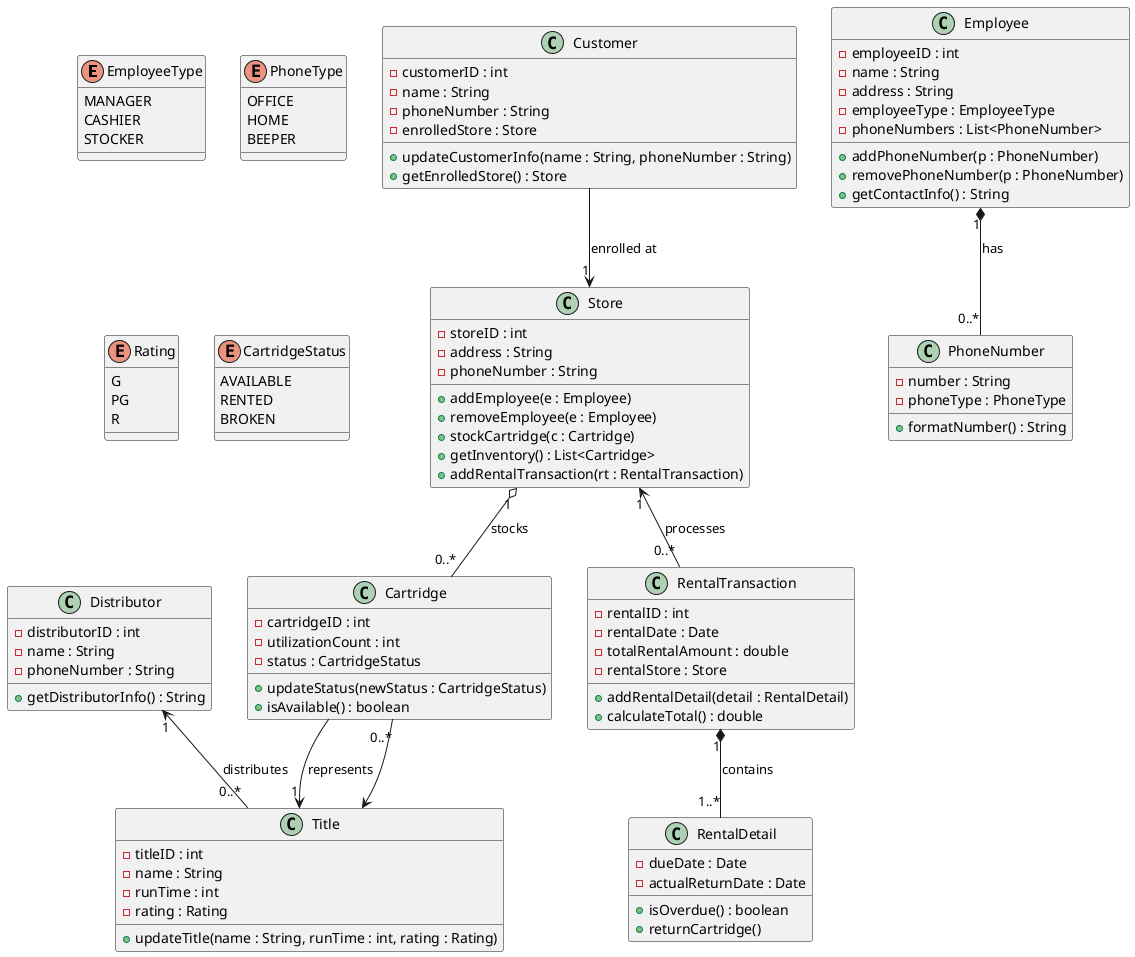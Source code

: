 @startuml

'---------- Enumerations ----------
enum EmployeeType {
  MANAGER
  CASHIER
  STOCKER
}

enum PhoneType {
  OFFICE
  HOME
  BEEPER
}

enum Rating {
  G
  PG
  R
}

enum CartridgeStatus {
  AVAILABLE
  RENTED
  BROKEN
}

'---------- Classes ----------
class Store {
  - storeID : int
  - address : String
  - phoneNumber : String
  + addEmployee(e : Employee)
  + removeEmployee(e : Employee)
  + stockCartridge(c : Cartridge)
  + getInventory() : List<Cartridge>
  + addRentalTransaction(rt : RentalTransaction)
}

class Employee {
  - employeeID : int
  - name : String
  - address : String
  - employeeType : EmployeeType
  - phoneNumbers : List<PhoneNumber>
  + addPhoneNumber(p : PhoneNumber)
  + removePhoneNumber(p : PhoneNumber)
  + getContactInfo() : String
}

class PhoneNumber {
  - number : String
  - phoneType : PhoneType
  + formatNumber() : String
}

class Title {
  - titleID : int
  - name : String
  - runTime : int
  - rating : Rating
  + updateTitle(name : String, runTime : int, rating : Rating)
}

class Distributor {
  - distributorID : int
  - name : String
  - phoneNumber : String
  + getDistributorInfo() : String
}

class Cartridge {
  - cartridgeID : int
  - utilizationCount : int
  - status : CartridgeStatus
  + updateStatus(newStatus : CartridgeStatus)
  + isAvailable() : boolean
}

class Customer {
  - customerID : int
  - name : String
  - phoneNumber : String
  - enrolledStore : Store
  + updateCustomerInfo(name : String, phoneNumber : String)
  + getEnrolledStore() : Store
}

class RentalTransaction {
  - rentalID : int
  - rentalDate : Date
  - totalRentalAmount : double
  - rentalStore : Store
  + addRentalDetail(detail : RentalDetail)
  + calculateTotal() : double
}

class RentalDetail {
  - dueDate : Date
  - actualReturnDate : Date
  + isOverdue() : boolean
  + returnCartridge()
}

'---------- Associations & Relationships ----------

' Employee has a composition relationship with PhoneNumber
Employee "1" *-- "0..*" PhoneNumber : has

' Customer enrolled in one Store
Customer --> "1" Store : enrolled at

' Many RentalTransaction are associated with one Store
Store "1" <-- "0..*" RentalTransaction : processes

' RentalTransaction composes RentalDetail (aggregation/composition)
RentalTransaction "1" *-- "1..*" RentalDetail : contains

' A Store stocks many Cartridges (physical copies)
Store "1" o-- "0..*" Cartridge : stocks

' Each Cartridge is an instance of a Title
Cartridge --> "1" Title : represents

' A Title can be available at many Stores via Cartridges
Title <-- "0..*" Cartridge

' (Optional) Distributor may be associated with Title (if needed)
Distributor "1" <-- "0..*" Title : distributes

@enduml